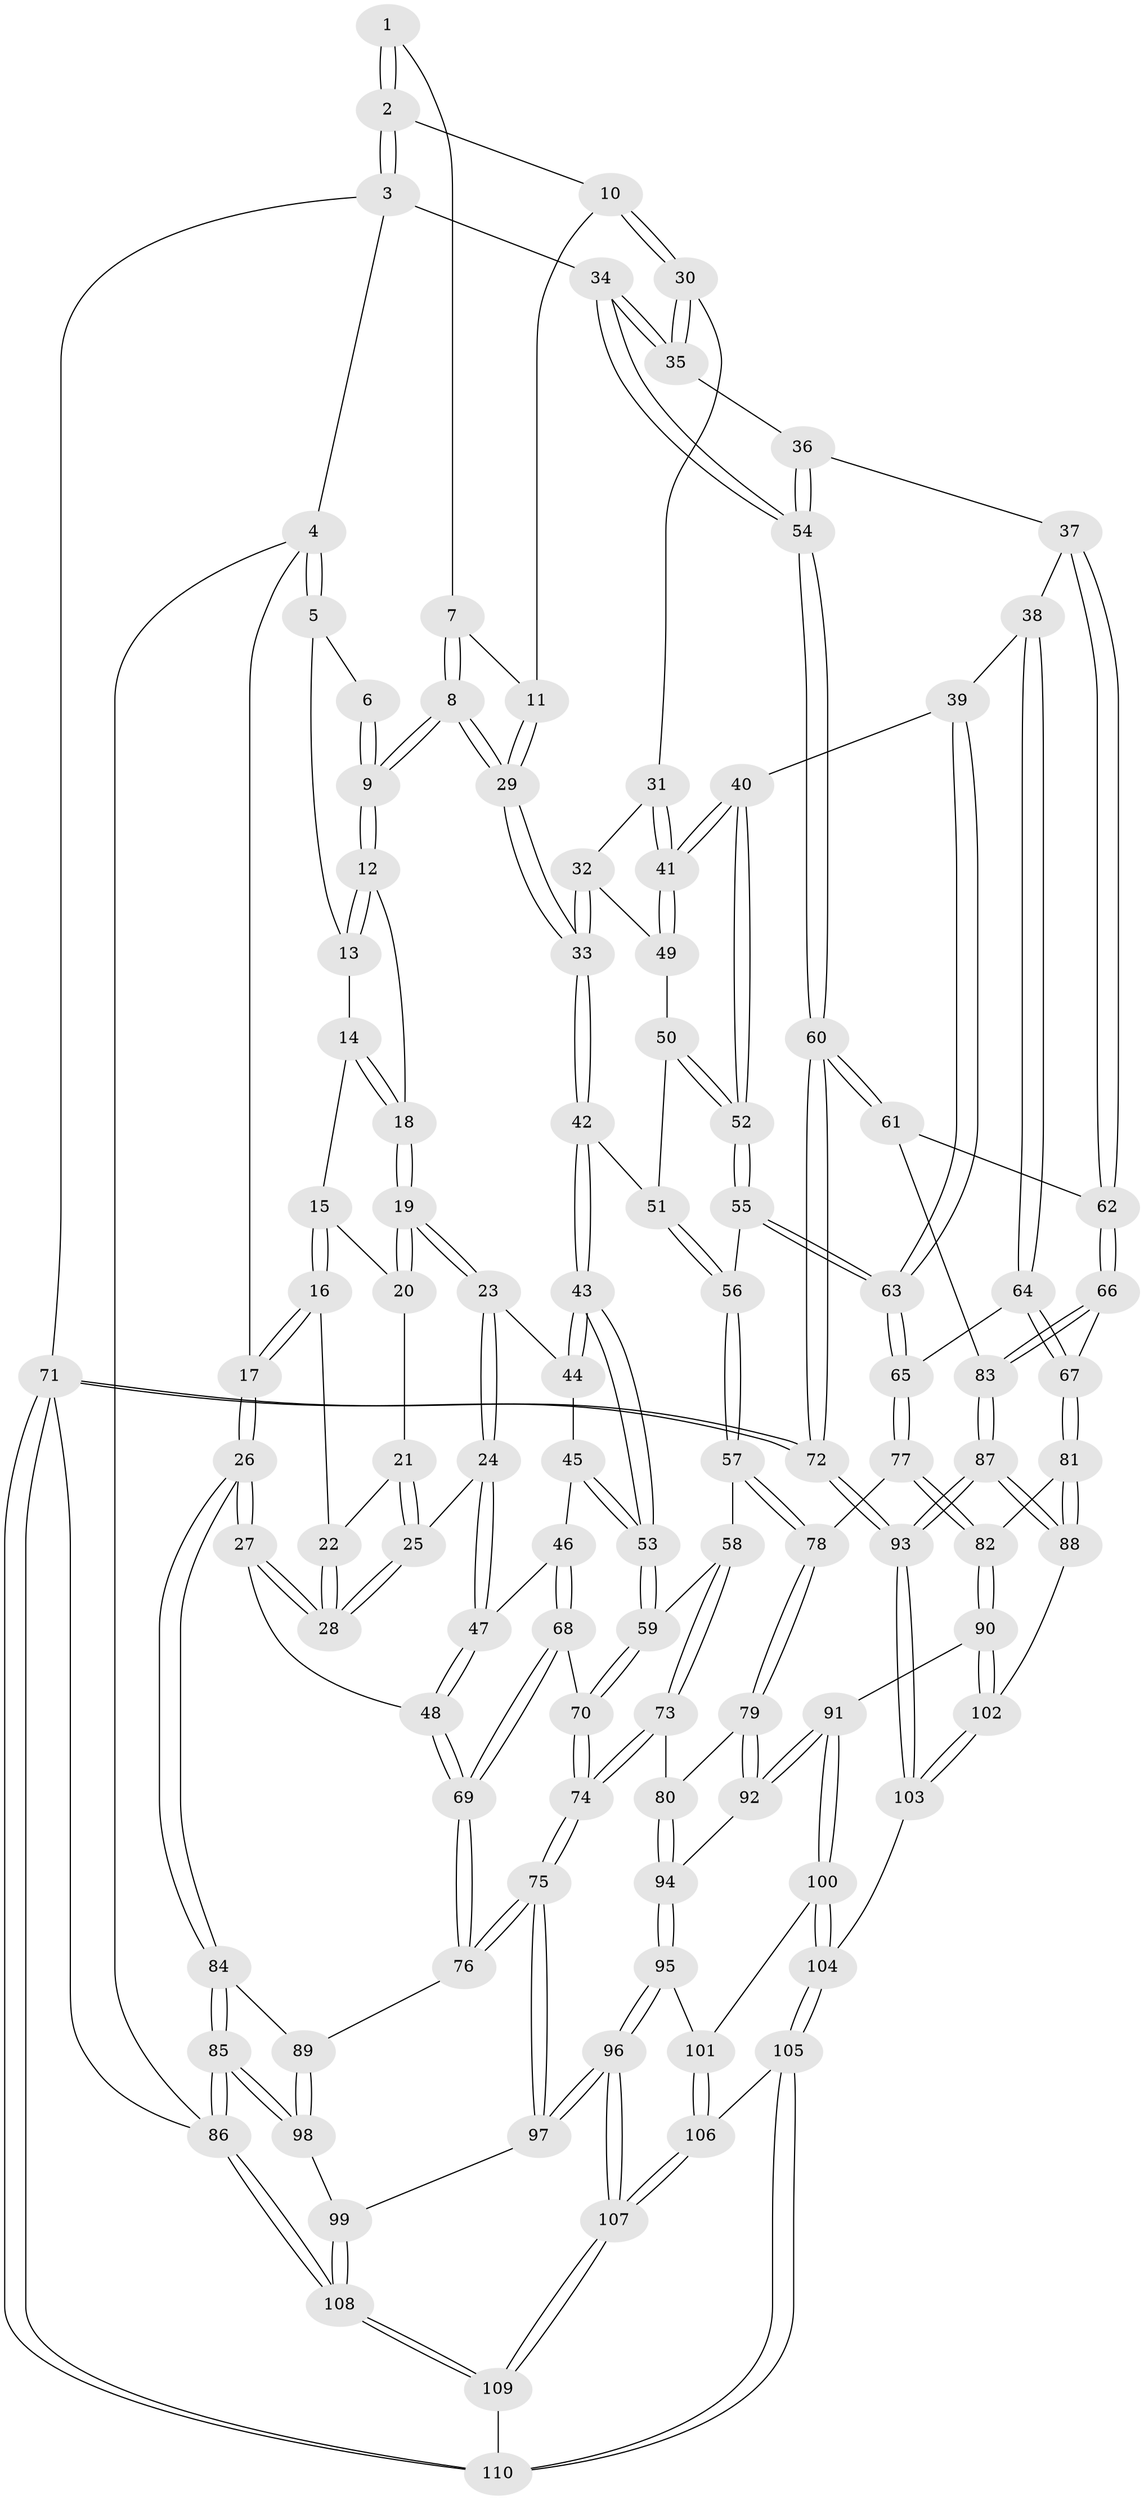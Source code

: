 // Generated by graph-tools (version 1.1) at 2025/27/03/15/25 16:27:57]
// undirected, 110 vertices, 272 edges
graph export_dot {
graph [start="1"]
  node [color=gray90,style=filled];
  1 [pos="+0.6594000301613047+0"];
  2 [pos="+0.8061151174493185+0"];
  3 [pos="+1+0"];
  4 [pos="+0+0"];
  5 [pos="+0.004424862685237914+0"];
  6 [pos="+0.42725046290312263+0"];
  7 [pos="+0.5741932932855381+0.03190458877993693"];
  8 [pos="+0.41334549531179215+0.14861925609281146"];
  9 [pos="+0.4130188324106466+0.1483526286776058"];
  10 [pos="+0.6663849051697615+0.1261728019950218"];
  11 [pos="+0.6356606957512445+0.11671723306488781"];
  12 [pos="+0.35306994719485096+0.14747882495306971"];
  13 [pos="+0.058747191096905786+0"];
  14 [pos="+0.12783561660856313+0.05010376999705302"];
  15 [pos="+0.1259613850145769+0.0795840145513433"];
  16 [pos="+0.11422889299336546+0.10341768233111669"];
  17 [pos="+0+0.2639434027037916"];
  18 [pos="+0.3258788881326235+0.15715717510670257"];
  19 [pos="+0.24429735963381485+0.2115602096707903"];
  20 [pos="+0.16665791754624348+0.1350606010857897"];
  21 [pos="+0.15041149857160224+0.17294769366325732"];
  22 [pos="+0.10718118055861633+0.1401332311768659"];
  23 [pos="+0.22994086040710857+0.23058886245626017"];
  24 [pos="+0.18778243884775023+0.2537130256013443"];
  25 [pos="+0.15528205903144884+0.2533366330091717"];
  26 [pos="+0+0.37538562624926175"];
  27 [pos="+0+0.37245579446353116"];
  28 [pos="+0.07506894025922284+0.25967242754781433"];
  29 [pos="+0.4168975431390218+0.15332462097272143"];
  30 [pos="+0.6813689651202912+0.1553725021157269"];
  31 [pos="+0.6753021860816667+0.1740917880960028"];
  32 [pos="+0.5222372145422696+0.25684957567076006"];
  33 [pos="+0.45835772450204154+0.253951358500449"];
  34 [pos="+1+0"];
  35 [pos="+0.9056458332015894+0.1503854396855935"];
  36 [pos="+0.8458889753790068+0.3066872918028566"];
  37 [pos="+0.8306533829067193+0.32373946984507657"];
  38 [pos="+0.7691314711812488+0.34011030516492774"];
  39 [pos="+0.7678501998541071+0.33982987197225234"];
  40 [pos="+0.7125020618204614+0.3194615715313409"];
  41 [pos="+0.7111114772202227+0.318098959372244"];
  42 [pos="+0.4455442088565824+0.3057333708693895"];
  43 [pos="+0.4208519713848123+0.33712343438031134"];
  44 [pos="+0.2580664704668917+0.27662757436216684"];
  45 [pos="+0.28650074581405766+0.3591362875254505"];
  46 [pos="+0.23945638551890916+0.3953030247895699"];
  47 [pos="+0.20726615282559854+0.38877220960350556"];
  48 [pos="+0.14614119844356038+0.41678457952669296"];
  49 [pos="+0.6091844488933477+0.30346725160699956"];
  50 [pos="+0.5940735606143595+0.3667725318019419"];
  51 [pos="+0.4533076981568771+0.3129635431948785"];
  52 [pos="+0.606806744825254+0.43153189087189053"];
  53 [pos="+0.4135855025285776+0.34818745051782235"];
  54 [pos="+1+0.43374866521202965"];
  55 [pos="+0.5955523973910513+0.45546606469700224"];
  56 [pos="+0.5875218269714433+0.457545630827755"];
  57 [pos="+0.5843293254851969+0.4609828417572862"];
  58 [pos="+0.49072798145750995+0.47815559114969464"];
  59 [pos="+0.412631327395671+0.356011857920945"];
  60 [pos="+1+0.49362537868915213"];
  61 [pos="+0.9772067287695154+0.49839876422313284"];
  62 [pos="+0.9082182561380331+0.49042110308976483"];
  63 [pos="+0.6461819944312496+0.48035924865452223"];
  64 [pos="+0.7513162335685126+0.49974107902400855"];
  65 [pos="+0.6602294067300407+0.49202720742359457"];
  66 [pos="+0.8464793207107645+0.5364528397174438"];
  67 [pos="+0.7958242796620071+0.5531054039316005"];
  68 [pos="+0.26560744228043665+0.44473805676684325"];
  69 [pos="+0.21476853519078265+0.5797168754842094"];
  70 [pos="+0.36807396228816+0.4651361682434725"];
  71 [pos="+1+1"];
  72 [pos="+1+1"];
  73 [pos="+0.40446602905189355+0.59952611733001"];
  74 [pos="+0.3888156197226922+0.598139231577852"];
  75 [pos="+0.2670504983324928+0.6631955937682736"];
  76 [pos="+0.21631184567138054+0.6336641447316882"];
  77 [pos="+0.6494890667383878+0.6071675863074042"];
  78 [pos="+0.5587844220025824+0.5544442594257873"];
  79 [pos="+0.4648598982368694+0.6174540303673116"];
  80 [pos="+0.4182026687418259+0.6051613649727883"];
  81 [pos="+0.7408205869085577+0.6827084894223272"];
  82 [pos="+0.6887006249131129+0.6832461558150198"];
  83 [pos="+0.9135675645615456+0.6414067346042708"];
  84 [pos="+0+0.4798278508048269"];
  85 [pos="+0+0.7667463039000879"];
  86 [pos="+0+1"];
  87 [pos="+0.9602630930967384+0.8377488179727668"];
  88 [pos="+0.8646504315090101+0.7947359929138933"];
  89 [pos="+0.1549770502013455+0.6336109961417565"];
  90 [pos="+0.6436533641813783+0.7091662925141683"];
  91 [pos="+0.5781289452719002+0.7220335219242185"];
  92 [pos="+0.5565512373448492+0.7089746680158039"];
  93 [pos="+1+0.9486357912158712"];
  94 [pos="+0.44601694846941004+0.7631200484302709"];
  95 [pos="+0.3972646014965716+0.8354209377490345"];
  96 [pos="+0.3385067192127923+0.836680366542275"];
  97 [pos="+0.2751475320379362+0.7331067397542803"];
  98 [pos="+0.06744457090185585+0.7571026281067212"];
  99 [pos="+0.1168470183492414+0.8630881196579621"];
  100 [pos="+0.5466770379669295+0.8076960919072959"];
  101 [pos="+0.4338428120758907+0.8471208922740328"];
  102 [pos="+0.6668989130630344+0.8869818017865081"];
  103 [pos="+0.6201779107589679+0.9532141355787775"];
  104 [pos="+0.6176616870897581+0.9550211474601709"];
  105 [pos="+0.6062417557649392+0.9770145952800424"];
  106 [pos="+0.4822225236577957+0.9212809855599264"];
  107 [pos="+0.23917009455310415+1"];
  108 [pos="+0+1"];
  109 [pos="+0.21956563825122613+1"];
  110 [pos="+0.5905484856724363+1"];
  1 -- 2;
  1 -- 2;
  1 -- 7;
  2 -- 3;
  2 -- 3;
  2 -- 10;
  3 -- 4;
  3 -- 34;
  3 -- 71;
  4 -- 5;
  4 -- 5;
  4 -- 17;
  4 -- 86;
  5 -- 6;
  5 -- 13;
  6 -- 9;
  6 -- 9;
  7 -- 8;
  7 -- 8;
  7 -- 11;
  8 -- 9;
  8 -- 9;
  8 -- 29;
  8 -- 29;
  9 -- 12;
  9 -- 12;
  10 -- 11;
  10 -- 30;
  10 -- 30;
  11 -- 29;
  11 -- 29;
  12 -- 13;
  12 -- 13;
  12 -- 18;
  13 -- 14;
  14 -- 15;
  14 -- 18;
  14 -- 18;
  15 -- 16;
  15 -- 16;
  15 -- 20;
  16 -- 17;
  16 -- 17;
  16 -- 22;
  17 -- 26;
  17 -- 26;
  18 -- 19;
  18 -- 19;
  19 -- 20;
  19 -- 20;
  19 -- 23;
  19 -- 23;
  20 -- 21;
  21 -- 22;
  21 -- 25;
  21 -- 25;
  22 -- 28;
  22 -- 28;
  23 -- 24;
  23 -- 24;
  23 -- 44;
  24 -- 25;
  24 -- 47;
  24 -- 47;
  25 -- 28;
  25 -- 28;
  26 -- 27;
  26 -- 27;
  26 -- 84;
  26 -- 84;
  27 -- 28;
  27 -- 28;
  27 -- 48;
  29 -- 33;
  29 -- 33;
  30 -- 31;
  30 -- 35;
  30 -- 35;
  31 -- 32;
  31 -- 41;
  31 -- 41;
  32 -- 33;
  32 -- 33;
  32 -- 49;
  33 -- 42;
  33 -- 42;
  34 -- 35;
  34 -- 35;
  34 -- 54;
  34 -- 54;
  35 -- 36;
  36 -- 37;
  36 -- 54;
  36 -- 54;
  37 -- 38;
  37 -- 62;
  37 -- 62;
  38 -- 39;
  38 -- 64;
  38 -- 64;
  39 -- 40;
  39 -- 63;
  39 -- 63;
  40 -- 41;
  40 -- 41;
  40 -- 52;
  40 -- 52;
  41 -- 49;
  41 -- 49;
  42 -- 43;
  42 -- 43;
  42 -- 51;
  43 -- 44;
  43 -- 44;
  43 -- 53;
  43 -- 53;
  44 -- 45;
  45 -- 46;
  45 -- 53;
  45 -- 53;
  46 -- 47;
  46 -- 68;
  46 -- 68;
  47 -- 48;
  47 -- 48;
  48 -- 69;
  48 -- 69;
  49 -- 50;
  50 -- 51;
  50 -- 52;
  50 -- 52;
  51 -- 56;
  51 -- 56;
  52 -- 55;
  52 -- 55;
  53 -- 59;
  53 -- 59;
  54 -- 60;
  54 -- 60;
  55 -- 56;
  55 -- 63;
  55 -- 63;
  56 -- 57;
  56 -- 57;
  57 -- 58;
  57 -- 78;
  57 -- 78;
  58 -- 59;
  58 -- 73;
  58 -- 73;
  59 -- 70;
  59 -- 70;
  60 -- 61;
  60 -- 61;
  60 -- 72;
  60 -- 72;
  61 -- 62;
  61 -- 83;
  62 -- 66;
  62 -- 66;
  63 -- 65;
  63 -- 65;
  64 -- 65;
  64 -- 67;
  64 -- 67;
  65 -- 77;
  65 -- 77;
  66 -- 67;
  66 -- 83;
  66 -- 83;
  67 -- 81;
  67 -- 81;
  68 -- 69;
  68 -- 69;
  68 -- 70;
  69 -- 76;
  69 -- 76;
  70 -- 74;
  70 -- 74;
  71 -- 72;
  71 -- 72;
  71 -- 110;
  71 -- 110;
  71 -- 86;
  72 -- 93;
  72 -- 93;
  73 -- 74;
  73 -- 74;
  73 -- 80;
  74 -- 75;
  74 -- 75;
  75 -- 76;
  75 -- 76;
  75 -- 97;
  75 -- 97;
  76 -- 89;
  77 -- 78;
  77 -- 82;
  77 -- 82;
  78 -- 79;
  78 -- 79;
  79 -- 80;
  79 -- 92;
  79 -- 92;
  80 -- 94;
  80 -- 94;
  81 -- 82;
  81 -- 88;
  81 -- 88;
  82 -- 90;
  82 -- 90;
  83 -- 87;
  83 -- 87;
  84 -- 85;
  84 -- 85;
  84 -- 89;
  85 -- 86;
  85 -- 86;
  85 -- 98;
  85 -- 98;
  86 -- 108;
  86 -- 108;
  87 -- 88;
  87 -- 88;
  87 -- 93;
  87 -- 93;
  88 -- 102;
  89 -- 98;
  89 -- 98;
  90 -- 91;
  90 -- 102;
  90 -- 102;
  91 -- 92;
  91 -- 92;
  91 -- 100;
  91 -- 100;
  92 -- 94;
  93 -- 103;
  93 -- 103;
  94 -- 95;
  94 -- 95;
  95 -- 96;
  95 -- 96;
  95 -- 101;
  96 -- 97;
  96 -- 97;
  96 -- 107;
  96 -- 107;
  97 -- 99;
  98 -- 99;
  99 -- 108;
  99 -- 108;
  100 -- 101;
  100 -- 104;
  100 -- 104;
  101 -- 106;
  101 -- 106;
  102 -- 103;
  102 -- 103;
  103 -- 104;
  104 -- 105;
  104 -- 105;
  105 -- 106;
  105 -- 110;
  105 -- 110;
  106 -- 107;
  106 -- 107;
  107 -- 109;
  107 -- 109;
  108 -- 109;
  108 -- 109;
  109 -- 110;
}
